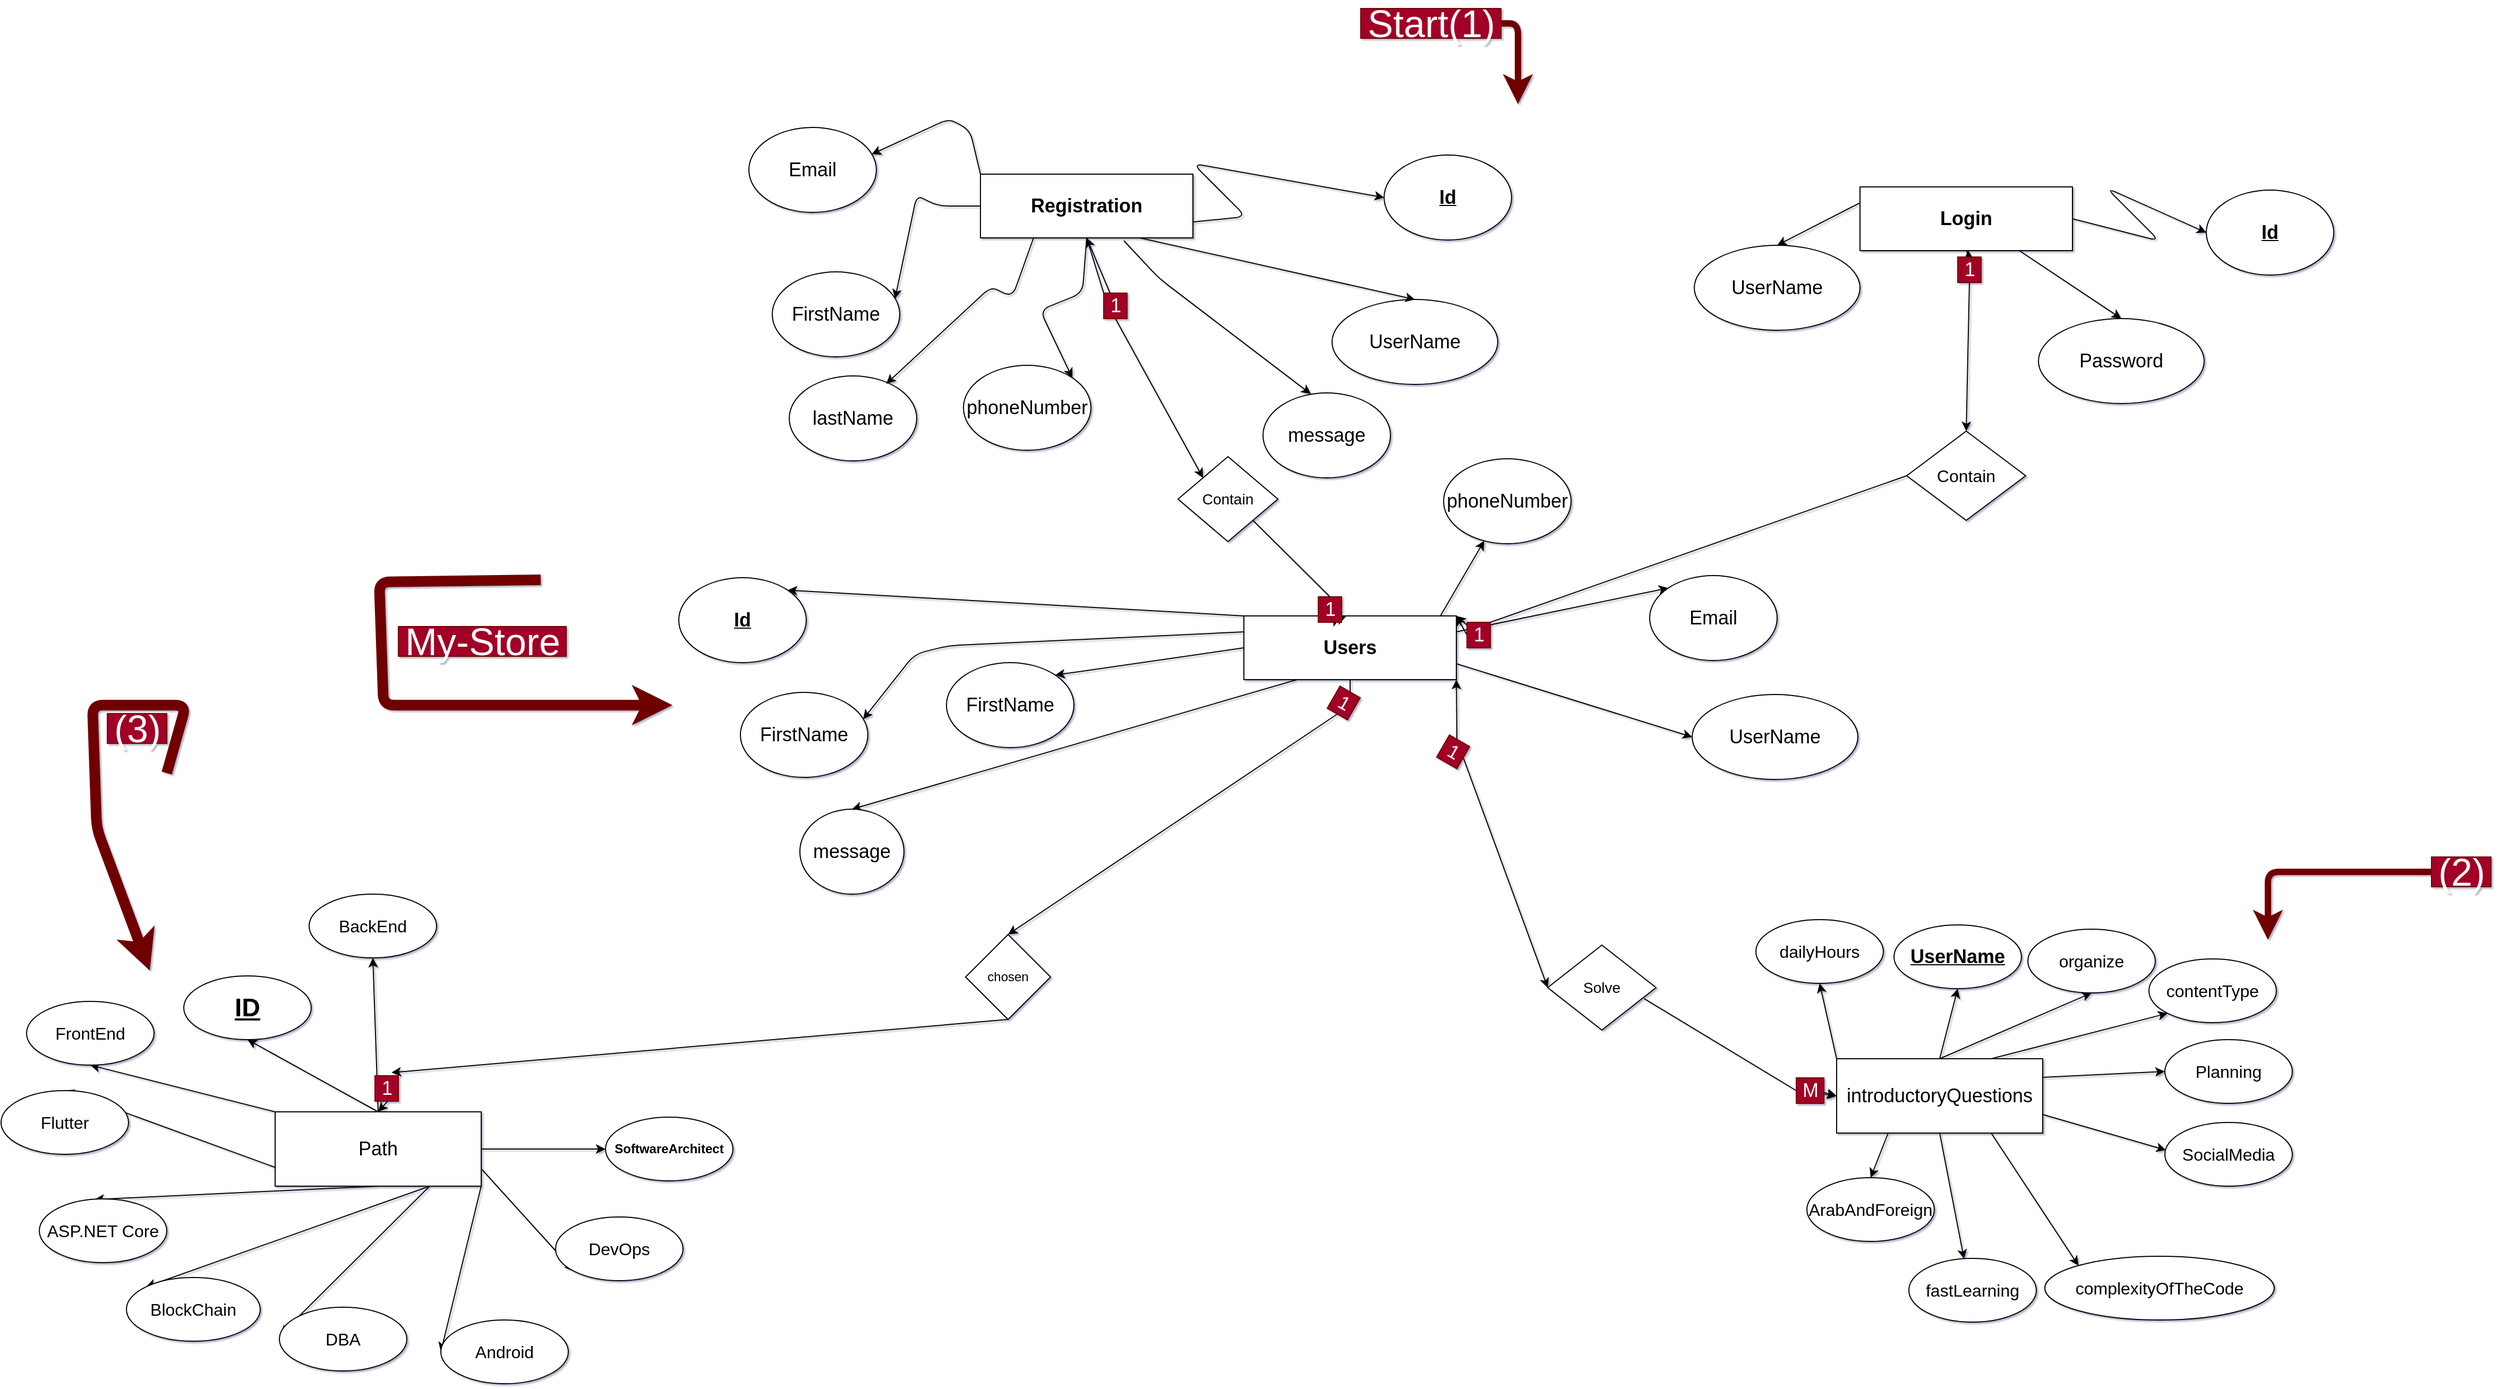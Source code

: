 <mxfile>
    <diagram id="y1dGy0X4rMR0xC7phDoN" name="Start">
        <mxGraphModel dx="4810" dy="3396" grid="1" gridSize="2" guides="1" tooltips="1" connect="1" arrows="1" fold="1" page="1" pageScale="1" pageWidth="850" pageHeight="1100" background="none" math="0" shadow="1">
            <root>
                <mxCell id="0"/>
                <mxCell id="1" parent="0"/>
                <mxCell id="25" value="" style="edgeStyle=none;html=1;fontColor=#CCFFE6;entryX=0;entryY=0;entryDx=0;entryDy=0;exitX=0.5;exitY=1;exitDx=0;exitDy=0;startArrow=none;" parent="1" source="45" target="24" edge="1">
                    <mxGeometry relative="1" as="geometry">
                        <mxPoint x="288.767" y="-564.099" as="targetPoint"/>
                    </mxGeometry>
                </mxCell>
                <mxCell id="2" value="&lt;font style=&quot;font-size: 18px&quot; color=&quot;#000000&quot;&gt;&lt;b&gt;Registration&lt;/b&gt;&lt;/font&gt;" style="whiteSpace=wrap;html=1;" parent="1" vertex="1">
                    <mxGeometry x="174" y="-846" width="200" height="60" as="geometry"/>
                </mxCell>
                <mxCell id="3" value="FirstName" style="ellipse;whiteSpace=wrap;html=1;fontSize=18;" parent="1" vertex="1">
                    <mxGeometry x="-22" y="-754" width="120" height="80" as="geometry"/>
                </mxCell>
                <mxCell id="4" value="&lt;u&gt;&lt;b&gt;Id&lt;/b&gt;&lt;/u&gt;" style="ellipse;whiteSpace=wrap;html=1;fontSize=18;" parent="1" vertex="1">
                    <mxGeometry x="554" y="-864" width="120" height="80" as="geometry"/>
                </mxCell>
                <mxCell id="5" value="" style="endArrow=classic;html=1;fontSize=18;exitX=1;exitY=0.75;exitDx=0;exitDy=0;entryX=0;entryY=0.5;entryDx=0;entryDy=0;" parent="1" source="2" target="4" edge="1">
                    <mxGeometry width="50" height="50" relative="1" as="geometry">
                        <mxPoint x="374" y="-806" as="sourcePoint"/>
                        <mxPoint x="424" y="-856" as="targetPoint"/>
                        <Array as="points">
                            <mxPoint x="424" y="-806"/>
                            <mxPoint x="374" y="-856"/>
                        </Array>
                    </mxGeometry>
                </mxCell>
                <mxCell id="6" value="" style="endArrow=classic;html=1;fontSize=18;entryX=0.963;entryY=0.316;entryDx=0;entryDy=0;entryPerimeter=0;exitX=0;exitY=0.5;exitDx=0;exitDy=0;" parent="1" source="2" target="3" edge="1">
                    <mxGeometry width="50" height="50" relative="1" as="geometry">
                        <mxPoint x="174" y="-816" as="sourcePoint"/>
                        <mxPoint x="14" y="-806" as="targetPoint"/>
                        <Array as="points">
                            <mxPoint x="134" y="-816"/>
                            <mxPoint x="114" y="-826"/>
                        </Array>
                    </mxGeometry>
                </mxCell>
                <mxCell id="7" value="lastName" style="ellipse;whiteSpace=wrap;html=1;fontSize=18;" parent="1" vertex="1">
                    <mxGeometry x="-6" y="-656" width="120" height="80" as="geometry"/>
                </mxCell>
                <mxCell id="8" value="" style="endArrow=classic;html=1;fontSize=18;entryX=0.761;entryY=0.093;entryDx=0;entryDy=0;entryPerimeter=0;exitX=0.25;exitY=1;exitDx=0;exitDy=0;" parent="1" source="2" target="7" edge="1">
                    <mxGeometry width="50" height="50" relative="1" as="geometry">
                        <mxPoint x="244" y="-730" as="sourcePoint"/>
                        <mxPoint x="84" y="-720" as="targetPoint"/>
                        <Array as="points">
                            <mxPoint x="204" y="-730"/>
                            <mxPoint x="184" y="-740"/>
                        </Array>
                    </mxGeometry>
                </mxCell>
                <mxCell id="9" value="phoneNumber&lt;span style=&quot;color: rgba(0 , 0 , 0 , 0) ; font-family: monospace ; font-size: 0px&quot;&gt;%3CmxGraphModel%3E%3Croot%3E%3CmxCell%20id%3D%220%22%2F%3E%3CmxCell%20id%3D%221%22%20parent%3D%220%22%2F%3E%3CmxCell%20id%3D%222%22%20value%3D%22FirstName%22%20style%3D%22ellipse%3BwhiteSpace%3Dwrap%3Bhtml%3D1%3BfontSize%3D18%3B%22%20vertex%3D%221%22%20parent%3D%221%22%3E%3CmxGeometry%20x%3D%2290%22%20y%3D%2210%22%20width%3D%22120%22%20height%3D%2280%22%20as%3D%22geometry%22%2F%3E%3C%2FmxCell%3E%3CmxCell%20id%3D%223%22%20value%3D%22%22%20style%3D%22curved%3D1%3BendArrow%3Dclassic%3Bhtml%3D1%3Brounded%3D0%3BfontSize%3D18%3BentryX%3D0.963%3BentryY%3D0.316%3BentryDx%3D0%3BentryDy%3D0%3BentryPerimeter%3D0%3B%22%20edge%3D%221%22%20target%3D%222%22%20parent%3D%221%22%3E%3CmxGeometry%20width%3D%2250%22%20height%3D%2250%22%20relative%3D%221%22%20as%3D%22geometry%22%3E%3CmxPoint%20x%3D%22280%22%20y%3D%2240%22%20as%3D%22sourcePoint%22%2F%3E%3CmxPoint%20x%3D%22120%22%20y%3D%2250%22%20as%3D%22targetPoint%22%2F%3E%3CArray%20as%3D%22points%22%3E%3CmxPoint%20x%3D%22240%22%20y%3D%2240%22%2F%3E%3CmxPoint%20x%3D%22220%22%20y%3D%2230%22%2F%3E%3C%2FArray%3E%3C%2FmxGeometry%3E%3C%2FmxCell%3E%3C%2Froot%3E%3C%2FmxGraphModel%3E&lt;/span&gt;" style="ellipse;whiteSpace=wrap;html=1;fontSize=18;" parent="1" vertex="1">
                    <mxGeometry x="158" y="-666" width="120" height="80" as="geometry"/>
                </mxCell>
                <mxCell id="10" value="" style="endArrow=classic;html=1;fontSize=18;exitX=0.5;exitY=1;exitDx=0;exitDy=0;entryX=1;entryY=0;entryDx=0;entryDy=0;" parent="1" source="2" target="9" edge="1">
                    <mxGeometry width="50" height="50" relative="1" as="geometry">
                        <mxPoint x="360" y="-688" as="sourcePoint"/>
                        <mxPoint x="234" y="-710" as="targetPoint"/>
                        <Array as="points">
                            <mxPoint x="270" y="-734"/>
                            <mxPoint x="230" y="-718"/>
                        </Array>
                    </mxGeometry>
                </mxCell>
                <mxCell id="12" value="message" style="ellipse;whiteSpace=wrap;html=1;fontSize=18;" parent="1" vertex="1">
                    <mxGeometry x="440" y="-640" width="120" height="80" as="geometry"/>
                </mxCell>
                <mxCell id="13" value="" style="endArrow=classic;html=1;fontSize=18;entryX=0.375;entryY=0.013;entryDx=0;entryDy=0;entryPerimeter=0;exitX=0.675;exitY=1.044;exitDx=0;exitDy=0;exitPerimeter=0;" parent="1" source="2" target="12" edge="1">
                    <mxGeometry width="50" height="50" relative="1" as="geometry">
                        <mxPoint x="330" y="-790" as="sourcePoint"/>
                        <mxPoint x="370" y="-654" as="targetPoint"/>
                        <Array as="points">
                            <mxPoint x="342" y="-748"/>
                        </Array>
                    </mxGeometry>
                </mxCell>
                <mxCell id="37" value="" style="edgeStyle=none;html=1;fontColor=#CCFFE6;exitX=0.5;exitY=1;exitDx=0;exitDy=0;entryX=0.5;entryY=0;entryDx=0;entryDy=0;startArrow=none;" parent="1" source="41" target="36" edge="1">
                    <mxGeometry relative="1" as="geometry">
                        <mxPoint x="1084" y="-754" as="sourcePoint"/>
                    </mxGeometry>
                </mxCell>
                <mxCell id="14" value="&lt;font style=&quot;font-size: 18px&quot; color=&quot;#000000&quot;&gt;&lt;b&gt;Login&lt;/b&gt;&lt;/font&gt;" style="whiteSpace=wrap;html=1;" parent="1" vertex="1">
                    <mxGeometry x="1002" y="-834" width="200" height="60" as="geometry"/>
                </mxCell>
                <mxCell id="15" value="&lt;u&gt;&lt;b&gt;Id&lt;/b&gt;&lt;/u&gt;" style="ellipse;whiteSpace=wrap;html=1;fontSize=18;" parent="1" vertex="1">
                    <mxGeometry x="1328" y="-831" width="120" height="80" as="geometry"/>
                </mxCell>
                <mxCell id="16" value="" style="endArrow=classic;html=1;fontSize=18;exitX=1;exitY=0.5;exitDx=0;exitDy=0;entryX=0;entryY=0.5;entryDx=0;entryDy=0;" parent="1" source="14" target="15" edge="1">
                    <mxGeometry width="50" height="50" relative="1" as="geometry">
                        <mxPoint x="1234" y="-783.0" as="sourcePoint"/>
                        <mxPoint x="1284" y="-833" as="targetPoint"/>
                        <Array as="points">
                            <mxPoint x="1284" y="-783"/>
                            <mxPoint x="1234" y="-833"/>
                        </Array>
                    </mxGeometry>
                </mxCell>
                <mxCell id="17" value="UserName" style="ellipse;whiteSpace=wrap;html=1;fontSize=18;" parent="1" vertex="1">
                    <mxGeometry x="846" y="-779" width="156" height="80" as="geometry"/>
                </mxCell>
                <mxCell id="18" value="" style="endArrow=classic;html=1;fontSize=18;entryX=0.5;entryY=0;entryDx=0;entryDy=0;exitX=0;exitY=0.25;exitDx=0;exitDy=0;" parent="1" source="14" target="17" edge="1">
                    <mxGeometry width="50" height="50" relative="1" as="geometry">
                        <mxPoint x="1190" y="-767.0" as="sourcePoint"/>
                        <mxPoint x="1190" y="-633" as="targetPoint"/>
                        <Array as="points"/>
                    </mxGeometry>
                </mxCell>
                <mxCell id="24" value="&lt;font style=&quot;font-size: 14px&quot;&gt;Contain&lt;/font&gt;" style="rhombus;whiteSpace=wrap;html=1;" parent="1" vertex="1">
                    <mxGeometry x="360" y="-580" width="94" height="80" as="geometry"/>
                </mxCell>
                <mxCell id="59" value="" style="edgeStyle=none;html=1;fontSize=14;fontColor=#CCFFE6;exitX=1;exitY=0.5;exitDx=0;exitDy=0;entryX=0;entryY=0.5;entryDx=0;entryDy=0;startArrow=none;" parent="1" source="52" target="48" edge="1">
                    <mxGeometry relative="1" as="geometry"/>
                </mxCell>
                <mxCell id="87" value="" style="edgeStyle=none;html=1;entryX=0.5;entryY=0;entryDx=0;entryDy=0;exitX=0.5;exitY=1;exitDx=0;exitDy=0;startArrow=none;" parent="1" source="823" target="86" edge="1">
                    <mxGeometry relative="1" as="geometry">
                        <mxPoint x="516" y="-302" as="sourcePoint"/>
                    </mxGeometry>
                </mxCell>
                <mxCell id="143" style="edgeStyle=none;html=1;exitX=0;exitY=0;exitDx=0;exitDy=0;entryX=1;entryY=0;entryDx=0;entryDy=0;" parent="1" source="31" target="137" edge="1">
                    <mxGeometry relative="1" as="geometry"/>
                </mxCell>
                <mxCell id="147" style="edgeStyle=none;html=1;exitX=0;exitY=0.5;exitDx=0;exitDy=0;entryX=1;entryY=0;entryDx=0;entryDy=0;" parent="1" source="31" target="146" edge="1">
                    <mxGeometry relative="1" as="geometry">
                        <mxPoint x="416" y="-216" as="sourcePoint"/>
                    </mxGeometry>
                </mxCell>
                <mxCell id="149" style="edgeStyle=none;html=1;exitX=1;exitY=0.25;exitDx=0;exitDy=0;entryX=0;entryY=0;entryDx=0;entryDy=0;" parent="1" source="31" target="148" edge="1">
                    <mxGeometry relative="1" as="geometry"/>
                </mxCell>
                <mxCell id="151" style="edgeStyle=none;html=1;exitX=0.75;exitY=1;exitDx=0;exitDy=0;" parent="1" source="31" target="150" edge="1">
                    <mxGeometry relative="1" as="geometry">
                        <mxPoint x="566" y="-201" as="sourcePoint"/>
                    </mxGeometry>
                </mxCell>
                <mxCell id="742" style="edgeStyle=none;html=1;exitX=0.25;exitY=1;exitDx=0;exitDy=0;entryX=0.5;entryY=0;entryDx=0;entryDy=0;" parent="1" source="31" target="152" edge="1">
                    <mxGeometry relative="1" as="geometry">
                        <mxPoint x="466" y="-201" as="sourcePoint"/>
                    </mxGeometry>
                </mxCell>
                <mxCell id="744" style="edgeStyle=none;html=1;exitX=1;exitY=0.75;exitDx=0;exitDy=0;entryX=0;entryY=0.5;entryDx=0;entryDy=0;" parent="1" source="31" target="743" edge="1">
                    <mxGeometry relative="1" as="geometry">
                        <mxPoint x="616" y="-231" as="sourcePoint"/>
                    </mxGeometry>
                </mxCell>
                <mxCell id="31" value="&lt;font style=&quot;font-size: 18px&quot; color=&quot;#000000&quot;&gt;&lt;b&gt;Users&lt;/b&gt;&lt;/font&gt;" style="whiteSpace=wrap;html=1;" parent="1" vertex="1">
                    <mxGeometry x="422" y="-430" width="200" height="60" as="geometry"/>
                </mxCell>
                <mxCell id="39" value="" style="edgeStyle=none;html=1;fontColor=#CCFFE6;entryX=1;entryY=0;entryDx=0;entryDy=0;exitX=0;exitY=0.5;exitDx=0;exitDy=0;startArrow=none;" parent="1" source="42" target="31" edge="1">
                    <mxGeometry relative="1" as="geometry">
                        <mxPoint x="1090" y="-516" as="targetPoint"/>
                    </mxGeometry>
                </mxCell>
                <mxCell id="36" value="&lt;font size=&quot;3&quot;&gt;Contain&lt;/font&gt;" style="rhombus;whiteSpace=wrap;html=1;" parent="1" vertex="1">
                    <mxGeometry x="1046" y="-604" width="112" height="84" as="geometry"/>
                </mxCell>
                <mxCell id="99" value="" style="edgeStyle=none;html=1;" parent="1" source="41" target="14" edge="1">
                    <mxGeometry relative="1" as="geometry"/>
                </mxCell>
                <mxCell id="100" value="" style="edgeStyle=none;html=1;" parent="1" source="41" target="14" edge="1">
                    <mxGeometry relative="1" as="geometry"/>
                </mxCell>
                <mxCell id="101" value="" style="edgeStyle=none;html=1;" parent="1" source="41" target="14" edge="1">
                    <mxGeometry relative="1" as="geometry"/>
                </mxCell>
                <mxCell id="95" value="" style="edgeStyle=none;html=1;entryX=1;entryY=0;entryDx=0;entryDy=0;" parent="1" source="42" target="31" edge="1">
                    <mxGeometry relative="1" as="geometry"/>
                </mxCell>
                <mxCell id="102" value="" style="edgeStyle=none;html=1;entryX=0.5;entryY=1;entryDx=0;entryDy=0;" parent="1" source="45" target="2" edge="1">
                    <mxGeometry relative="1" as="geometry">
                        <mxPoint x="296" y="-766" as="targetPoint"/>
                    </mxGeometry>
                </mxCell>
                <mxCell id="92" value="" style="edgeStyle=none;html=1;" parent="1" source="46" target="31" edge="1">
                    <mxGeometry relative="1" as="geometry"/>
                </mxCell>
                <mxCell id="94" value="" style="edgeStyle=none;html=1;entryX=0.48;entryY=0.011;entryDx=0;entryDy=0;entryPerimeter=0;exitX=0.632;exitY=0.985;exitDx=0;exitDy=0;exitPerimeter=0;" parent="1" source="46" target="31" edge="1">
                    <mxGeometry relative="1" as="geometry"/>
                </mxCell>
                <mxCell id="51" value="" style="edgeStyle=none;html=1;fontSize=18;fontColor=#CCFFE6;exitX=0.889;exitY=0.629;exitDx=0;exitDy=0;exitPerimeter=0;entryX=0;entryY=0.5;entryDx=0;entryDy=0;startArrow=none;" parent="1" source="53" target="50" edge="1">
                    <mxGeometry relative="1" as="geometry">
                        <mxPoint x="790" y="-31" as="sourcePoint"/>
                    </mxGeometry>
                </mxCell>
                <mxCell id="48" value="&lt;font style=&quot;font-size: 14px&quot;&gt;Solve&lt;/font&gt;" style="rhombus;whiteSpace=wrap;html=1;" parent="1" vertex="1">
                    <mxGeometry x="708" y="-120" width="102" height="80" as="geometry"/>
                </mxCell>
                <mxCell id="69" value="" style="edgeStyle=none;html=1;fontSize=14;fontColor=#CCFFE6;exitX=0.25;exitY=1;exitDx=0;exitDy=0;entryX=0.5;entryY=0;entryDx=0;entryDy=0;" parent="1" source="50" target="68" edge="1">
                    <mxGeometry relative="1" as="geometry"/>
                </mxCell>
                <mxCell id="70" style="edgeStyle=none;html=1;fontSize=14;fontColor=#CCFFE6;exitX=0.5;exitY=1;exitDx=0;exitDy=0;entryX=0.433;entryY=0.009;entryDx=0;entryDy=0;entryPerimeter=0;" parent="1" source="50" target="72" edge="1">
                    <mxGeometry relative="1" as="geometry">
                        <mxPoint x="1230" y="139" as="targetPoint"/>
                    </mxGeometry>
                </mxCell>
                <mxCell id="71" value="" style="edgeStyle=none;html=1;fontSize=14;fontColor=#CCFFE6;exitX=0.75;exitY=0;exitDx=0;exitDy=0;entryX=0;entryY=1;entryDx=0;entryDy=0;" parent="1" source="50" target="66" edge="1">
                    <mxGeometry relative="1" as="geometry"/>
                </mxCell>
                <mxCell id="76" value="" style="edgeStyle=none;html=1;fontSize=14;fontColor=#CCFFE6;entryX=0.5;entryY=1;entryDx=0;entryDy=0;exitX=0;exitY=0;exitDx=0;exitDy=0;" parent="1" source="50" target="75" edge="1">
                    <mxGeometry relative="1" as="geometry"/>
                </mxCell>
                <mxCell id="50" value="&lt;font style=&quot;font-size: 18px&quot; color=&quot;#000000&quot;&gt;introductoryQuestions&lt;/font&gt;" style="whiteSpace=wrap;html=1;align=center;" parent="1" vertex="1">
                    <mxGeometry x="980" y="-13" width="194" height="70" as="geometry"/>
                </mxCell>
                <mxCell id="98" value="" style="edgeStyle=none;html=1;entryX=0;entryY=0.5;entryDx=0;entryDy=0;exitX=0.969;exitY=0.564;exitDx=0;exitDy=0;exitPerimeter=0;" parent="1" source="53" target="50" edge="1">
                    <mxGeometry relative="1" as="geometry"/>
                </mxCell>
                <mxCell id="61" value="UserName" style="ellipse;whiteSpace=wrap;html=1;fontSize=18;" parent="1" vertex="1">
                    <mxGeometry x="505" y="-728" width="156" height="80" as="geometry"/>
                </mxCell>
                <mxCell id="62" value="" style="endArrow=classic;html=1;fontSize=18;entryX=0.5;entryY=0;entryDx=0;entryDy=0;exitX=0.75;exitY=1;exitDx=0;exitDy=0;" parent="1" source="2" target="61" edge="1">
                    <mxGeometry width="50" height="50" relative="1" as="geometry">
                        <mxPoint x="590" y="-712" as="sourcePoint"/>
                        <mxPoint x="780" y="-511" as="targetPoint"/>
                        <Array as="points"/>
                    </mxGeometry>
                </mxCell>
                <mxCell id="64" value="Password" style="ellipse;whiteSpace=wrap;html=1;fontSize=18;" parent="1" vertex="1">
                    <mxGeometry x="1170" y="-710" width="156" height="80" as="geometry"/>
                </mxCell>
                <mxCell id="65" value="" style="endArrow=classic;html=1;fontSize=18;entryX=0.5;entryY=0;entryDx=0;entryDy=0;exitX=0.75;exitY=1;exitDx=0;exitDy=0;" parent="1" source="14" target="64" edge="1">
                    <mxGeometry width="50" height="50" relative="1" as="geometry">
                        <mxPoint x="1324" y="-765" as="sourcePoint"/>
                        <mxPoint x="1514" y="-564" as="targetPoint"/>
                        <Array as="points"/>
                    </mxGeometry>
                </mxCell>
                <mxCell id="66" value="&lt;font size=&quot;3&quot;&gt;contentType&lt;/font&gt;" style="ellipse;whiteSpace=wrap;html=1;" parent="1" vertex="1">
                    <mxGeometry x="1274" y="-107" width="120" height="60" as="geometry"/>
                </mxCell>
                <mxCell id="68" value="&lt;font size=&quot;3&quot;&gt;ArabAndForeign&lt;/font&gt;" style="ellipse;whiteSpace=wrap;html=1;" parent="1" vertex="1">
                    <mxGeometry x="952" y="99" width="120" height="60" as="geometry"/>
                </mxCell>
                <mxCell id="72" value="&lt;font size=&quot;3&quot;&gt;fastLearning&lt;/font&gt;" style="ellipse;whiteSpace=wrap;html=1;" parent="1" vertex="1">
                    <mxGeometry x="1048" y="175" width="120" height="60" as="geometry"/>
                </mxCell>
                <mxCell id="75" value="&lt;font size=&quot;3&quot;&gt;dailyHours&lt;/font&gt;" style="ellipse;whiteSpace=wrap;html=1;" parent="1" vertex="1">
                    <mxGeometry x="904" y="-144" width="120" height="60" as="geometry"/>
                </mxCell>
                <mxCell id="77" style="edgeStyle=none;html=1;fontSize=14;fontColor=#CCFFE6;exitX=0.75;exitY=1;exitDx=0;exitDy=0;entryX=0;entryY=0;entryDx=0;entryDy=0;" parent="1" source="50" target="78" edge="1">
                    <mxGeometry relative="1" as="geometry">
                        <mxPoint x="1358" y="137" as="targetPoint"/>
                        <mxPoint x="1210.96" y="55" as="sourcePoint"/>
                    </mxGeometry>
                </mxCell>
                <mxCell id="78" value="&lt;font size=&quot;3&quot;&gt;complexityOfTheCode&lt;/font&gt;" style="ellipse;whiteSpace=wrap;html=1;" parent="1" vertex="1">
                    <mxGeometry x="1176" y="173" width="216" height="60" as="geometry"/>
                </mxCell>
                <mxCell id="79" value="" style="edgeStyle=none;html=1;fontSize=14;fontColor=#CCFFE6;exitX=0.5;exitY=0;exitDx=0;exitDy=0;entryX=0.5;entryY=1;entryDx=0;entryDy=0;" parent="1" source="50" target="80" edge="1">
                    <mxGeometry relative="1" as="geometry">
                        <mxPoint x="1098" y="-17" as="sourcePoint"/>
                    </mxGeometry>
                </mxCell>
                <mxCell id="80" value="&lt;font size=&quot;3&quot;&gt;organize&lt;/font&gt;" style="ellipse;whiteSpace=wrap;html=1;" parent="1" vertex="1">
                    <mxGeometry x="1160" y="-135" width="120" height="60" as="geometry"/>
                </mxCell>
                <mxCell id="81" value="" style="edgeStyle=none;html=1;fontSize=14;fontColor=#CCFFE6;exitX=1;exitY=0.25;exitDx=0;exitDy=0;entryX=0;entryY=0.5;entryDx=0;entryDy=0;" parent="1" source="50" target="82" edge="1">
                    <mxGeometry relative="1" as="geometry">
                        <mxPoint x="1172" y="75" as="sourcePoint"/>
                    </mxGeometry>
                </mxCell>
                <mxCell id="82" value="&lt;font size=&quot;3&quot;&gt;Planning&lt;/font&gt;" style="ellipse;whiteSpace=wrap;html=1;" parent="1" vertex="1">
                    <mxGeometry x="1289" y="-31" width="120" height="60" as="geometry"/>
                </mxCell>
                <mxCell id="84" value="" style="edgeStyle=none;html=1;fontSize=14;fontColor=#CCFFE6;exitX=1;exitY=0.75;exitDx=0;exitDy=0;entryX=0.008;entryY=0.433;entryDx=0;entryDy=0;entryPerimeter=0;" parent="1" source="50" target="85" edge="1">
                    <mxGeometry relative="1" as="geometry">
                        <mxPoint x="1174" y="82.5" as="sourcePoint"/>
                    </mxGeometry>
                </mxCell>
                <mxCell id="85" value="&lt;font size=&quot;3&quot;&gt;SocialMedia&lt;/font&gt;" style="ellipse;whiteSpace=wrap;html=1;" parent="1" vertex="1">
                    <mxGeometry x="1289" y="47" width="120" height="60" as="geometry"/>
                </mxCell>
                <mxCell id="821" style="edgeStyle=none;html=1;exitX=0.5;exitY=1;exitDx=0;exitDy=0;entryX=0.706;entryY=-0.125;entryDx=0;entryDy=0;entryPerimeter=0;" parent="1" source="86" target="815" edge="1">
                    <mxGeometry relative="1" as="geometry"/>
                </mxCell>
                <mxCell id="86" value="chosen" style="rhombus;whiteSpace=wrap;html=1;" parent="1" vertex="1">
                    <mxGeometry x="160" y="-130" width="80" height="80" as="geometry"/>
                </mxCell>
                <mxCell id="90" value="" style="edgeStyle=segmentEdgeStyle;endArrow=classic;html=1;strokeWidth=6;endSize=9;fillColor=#a20025;strokeColor=#6F0000;startArrow=none;" parent="1" source="91" edge="1">
                    <mxGeometry width="50" height="50" relative="1" as="geometry">
                        <mxPoint x="536" y="-982" as="sourcePoint"/>
                        <mxPoint x="680" y="-912" as="targetPoint"/>
                    </mxGeometry>
                </mxCell>
                <mxCell id="41" value="&lt;font style=&quot;font-size: 18px&quot;&gt;1&lt;/font&gt;" style="text;html=1;align=center;verticalAlign=middle;resizable=0;points=[];autosize=1;strokeColor=#6F0000;fillColor=#a20025;fontSize=14;fontColor=#ffffff;" parent="1" vertex="1">
                    <mxGeometry x="1094" y="-768" width="22" height="24" as="geometry"/>
                </mxCell>
                <mxCell id="110" value="" style="edgeStyle=none;html=1;fontColor=#CCFFE6;exitX=0.5;exitY=1;exitDx=0;exitDy=0;entryX=0.5;entryY=0;entryDx=0;entryDy=0;endArrow=none;" parent="1" source="14" target="41" edge="1">
                    <mxGeometry relative="1" as="geometry">
                        <mxPoint x="1094" y="-786" as="sourcePoint"/>
                        <mxPoint x="1204.0" y="-458" as="targetPoint"/>
                    </mxGeometry>
                </mxCell>
                <mxCell id="45" value="&lt;font style=&quot;font-size: 18px&quot;&gt;1&lt;/font&gt;" style="text;html=1;align=center;verticalAlign=middle;resizable=0;points=[];autosize=1;strokeColor=#6F0000;fillColor=#a20025;fontSize=14;fontColor=#ffffff;" parent="1" vertex="1">
                    <mxGeometry x="290" y="-734" width="22" height="24" as="geometry"/>
                </mxCell>
                <mxCell id="111" value="" style="edgeStyle=none;html=1;fontColor=#CCFFE6;entryX=0;entryY=0;entryDx=0;entryDy=0;exitX=0.5;exitY=1;exitDx=0;exitDy=0;endArrow=none;" parent="1" source="2" target="45" edge="1">
                    <mxGeometry relative="1" as="geometry">
                        <mxPoint x="274" y="-786" as="sourcePoint"/>
                        <mxPoint x="383.5" y="-560" as="targetPoint"/>
                    </mxGeometry>
                </mxCell>
                <mxCell id="46" value="&lt;font style=&quot;font-size: 18px&quot;&gt;1&lt;/font&gt;" style="text;html=1;align=center;verticalAlign=middle;resizable=0;points=[];autosize=1;strokeColor=#6F0000;fillColor=#a20025;fontSize=14;fontColor=#ffffff;" parent="1" vertex="1">
                    <mxGeometry x="492" y="-448" width="22" height="24" as="geometry"/>
                </mxCell>
                <mxCell id="114" value="" style="edgeStyle=none;html=1;fontColor=#CCFFE6;entryX=0.5;entryY=0;entryDx=0;entryDy=0;exitX=1;exitY=1;exitDx=0;exitDy=0;endArrow=none;" parent="1" source="24" target="46" edge="1">
                    <mxGeometry relative="1" as="geometry">
                        <mxPoint x="530" y="-348" as="targetPoint"/>
                        <mxPoint x="430.5" y="-520" as="sourcePoint"/>
                    </mxGeometry>
                </mxCell>
                <mxCell id="42" value="&lt;font style=&quot;font-size: 18px&quot;&gt;1&lt;/font&gt;" style="text;html=1;align=center;verticalAlign=middle;resizable=0;points=[];autosize=1;strokeColor=#6F0000;fillColor=#a20025;fontSize=14;fontColor=#ffffff;" parent="1" vertex="1">
                    <mxGeometry x="632" y="-424" width="22" height="24" as="geometry"/>
                </mxCell>
                <mxCell id="115" value="" style="edgeStyle=none;html=1;fontColor=#CCFFE6;entryX=1;entryY=0;entryDx=0;entryDy=0;exitX=0;exitY=0.5;exitDx=0;exitDy=0;endArrow=none;" parent="1" source="36" target="42" edge="1">
                    <mxGeometry relative="1" as="geometry">
                        <mxPoint x="630" y="-348.0" as="targetPoint"/>
                        <mxPoint x="1148" y="-416" as="sourcePoint"/>
                    </mxGeometry>
                </mxCell>
                <mxCell id="767" value="" style="edgeStyle=none;html=1;entryX=1;entryY=1;entryDx=0;entryDy=0;exitX=0.383;exitY=0.02;exitDx=0;exitDy=0;exitPerimeter=0;" parent="1" source="52" target="31" edge="1">
                    <mxGeometry relative="1" as="geometry"/>
                </mxCell>
                <mxCell id="52" value="&lt;font style=&quot;font-size: 18px&quot;&gt;1&lt;/font&gt;" style="text;html=1;align=center;verticalAlign=middle;resizable=0;points=[];autosize=1;strokeColor=#6F0000;fillColor=#a20025;fontSize=14;fontColor=#ffffff;rotation=30;" parent="1" vertex="1">
                    <mxGeometry x="608" y="-314" width="22" height="24" as="geometry"/>
                </mxCell>
                <mxCell id="53" value="&lt;span style=&quot;font-size: 18px&quot;&gt;M&lt;/span&gt;" style="text;html=1;align=center;verticalAlign=middle;resizable=0;points=[];autosize=1;strokeColor=#6F0000;fillColor=#a20025;fontSize=14;fontColor=#ffffff;rotation=0;" parent="1" vertex="1">
                    <mxGeometry x="942" y="5" width="26" height="24" as="geometry"/>
                </mxCell>
                <mxCell id="117" value="" style="edgeStyle=none;html=1;fontSize=18;fontColor=#CCFFE6;exitX=0.889;exitY=0.629;exitDx=0;exitDy=0;exitPerimeter=0;entryX=0;entryY=0.5;entryDx=0;entryDy=0;endArrow=none;" parent="1" source="48" target="53" edge="1">
                    <mxGeometry relative="1" as="geometry">
                        <mxPoint x="788.678" y="-16.68" as="sourcePoint"/>
                        <mxPoint x="980" y="22" as="targetPoint"/>
                    </mxGeometry>
                </mxCell>
                <mxCell id="124" value="" style="edgeStyle=segmentEdgeStyle;endArrow=classic;html=1;strokeWidth=6;endSize=9;fillColor=#a20025;strokeColor=#6F0000;startArrow=none;" parent="1" source="121" edge="1">
                    <mxGeometry width="50" height="50" relative="1" as="geometry">
                        <mxPoint x="1596" y="-187" as="sourcePoint"/>
                        <mxPoint x="1386" y="-125" as="targetPoint"/>
                    </mxGeometry>
                </mxCell>
                <mxCell id="91" value="&lt;font style=&quot;font-size: 36px&quot;&gt;Start(1)&lt;/font&gt;" style="text;html=1;align=center;verticalAlign=middle;resizable=0;points=[];autosize=1;fillColor=#a20025;fontColor=#ffffff;strokeColor=#6F0000;" parent="1" vertex="1">
                    <mxGeometry x="532" y="-1002" width="132" height="28" as="geometry"/>
                </mxCell>
                <mxCell id="125" value="" style="edgeStyle=segmentEdgeStyle;endArrow=none;html=1;strokeWidth=6;endSize=9;fillColor=#a20025;strokeColor=#6F0000;" parent="1" target="91" edge="1">
                    <mxGeometry width="50" height="50" relative="1" as="geometry">
                        <mxPoint x="536" y="-982" as="sourcePoint"/>
                        <mxPoint x="680" y="-912" as="targetPoint"/>
                    </mxGeometry>
                </mxCell>
                <mxCell id="121" value="&lt;font style=&quot;font-size: 36px&quot;&gt;(2)&lt;/font&gt;" style="text;html=1;align=center;verticalAlign=middle;resizable=0;points=[];autosize=1;fillColor=#a20025;fontColor=#ffffff;strokeColor=#6F0000;" parent="1" vertex="1">
                    <mxGeometry x="1540" y="-203" width="56" height="28" as="geometry"/>
                </mxCell>
                <mxCell id="126" value="" style="edgeStyle=segmentEdgeStyle;endArrow=none;html=1;strokeWidth=6;endSize=9;fillColor=#a20025;strokeColor=#6F0000;" parent="1" target="121" edge="1">
                    <mxGeometry width="50" height="50" relative="1" as="geometry">
                        <mxPoint x="1596" y="-187" as="sourcePoint"/>
                        <mxPoint x="1386" y="-125" as="targetPoint"/>
                    </mxGeometry>
                </mxCell>
                <mxCell id="127" value="Email" style="ellipse;whiteSpace=wrap;html=1;fontSize=18;" parent="1" vertex="1">
                    <mxGeometry x="-44" y="-890" width="120" height="80" as="geometry"/>
                </mxCell>
                <mxCell id="128" value="" style="endArrow=classic;html=1;fontSize=18;entryX=0.963;entryY=0.316;entryDx=0;entryDy=0;entryPerimeter=0;exitX=0;exitY=0;exitDx=0;exitDy=0;" parent="1" source="2" target="127" edge="1">
                    <mxGeometry width="50" height="50" relative="1" as="geometry">
                        <mxPoint x="204.0" y="-888" as="sourcePoint"/>
                        <mxPoint x="44" y="-878" as="targetPoint"/>
                        <Array as="points">
                            <mxPoint x="164" y="-888"/>
                            <mxPoint x="144" y="-898"/>
                        </Array>
                    </mxGeometry>
                </mxCell>
                <mxCell id="135" value="" style="edgeStyle=none;html=1;fontSize=14;fontColor=#CCFFE6;entryX=0.5;entryY=1;entryDx=0;entryDy=0;exitX=0.5;exitY=0;exitDx=0;exitDy=0;" parent="1" source="50" target="136" edge="1">
                    <mxGeometry relative="1" as="geometry">
                        <mxPoint x="842" y="-29" as="sourcePoint"/>
                    </mxGeometry>
                </mxCell>
                <mxCell id="136" value="&lt;span style=&quot;font-size: 18px&quot;&gt;&lt;b&gt;&lt;u&gt;UserName&lt;/u&gt;&lt;/b&gt;&lt;/span&gt;" style="ellipse;whiteSpace=wrap;html=1;" parent="1" vertex="1">
                    <mxGeometry x="1034" y="-139" width="120" height="60" as="geometry"/>
                </mxCell>
                <mxCell id="137" value="&lt;u&gt;&lt;b&gt;Id&lt;/b&gt;&lt;/u&gt;" style="ellipse;whiteSpace=wrap;html=1;fontSize=18;" parent="1" vertex="1">
                    <mxGeometry x="-110" y="-466" width="120" height="80" as="geometry"/>
                </mxCell>
                <mxCell id="140" value="FirstName" style="ellipse;whiteSpace=wrap;html=1;fontSize=18;" parent="1" vertex="1">
                    <mxGeometry x="-52" y="-358" width="120" height="80" as="geometry"/>
                </mxCell>
                <mxCell id="141" value="" style="endArrow=classic;html=1;fontSize=18;entryX=0.963;entryY=0.316;entryDx=0;entryDy=0;entryPerimeter=0;exitX=0;exitY=0.25;exitDx=0;exitDy=0;" parent="1" source="31" target="140" edge="1">
                    <mxGeometry width="50" height="50" relative="1" as="geometry">
                        <mxPoint x="142" y="-448" as="sourcePoint"/>
                        <mxPoint x="-18" y="-438" as="targetPoint"/>
                        <Array as="points">
                            <mxPoint x="144" y="-402"/>
                            <mxPoint x="112" y="-394"/>
                        </Array>
                    </mxGeometry>
                </mxCell>
                <mxCell id="146" value="FirstName" style="ellipse;whiteSpace=wrap;html=1;fontSize=18;" parent="1" vertex="1">
                    <mxGeometry x="142" y="-386" width="120" height="80" as="geometry"/>
                </mxCell>
                <mxCell id="148" value="Email" style="ellipse;whiteSpace=wrap;html=1;fontSize=18;" parent="1" vertex="1">
                    <mxGeometry x="804" y="-468" width="120" height="80" as="geometry"/>
                </mxCell>
                <mxCell id="150" value="phoneNumber&lt;span style=&quot;color: rgba(0 , 0 , 0 , 0) ; font-family: monospace ; font-size: 0px&quot;&gt;%3CmxGraphModel%3E%3Croot%3E%3CmxCell%20id%3D%220%22%2F%3E%3CmxCell%20id%3D%221%22%20parent%3D%220%22%2F%3E%3CmxCell%20id%3D%222%22%20value%3D%22FirstName%22%20style%3D%22ellipse%3BwhiteSpace%3Dwrap%3Bhtml%3D1%3BfontSize%3D18%3B%22%20vertex%3D%221%22%20parent%3D%221%22%3E%3CmxGeometry%20x%3D%2290%22%20y%3D%2210%22%20width%3D%22120%22%20height%3D%2280%22%20as%3D%22geometry%22%2F%3E%3C%2FmxCell%3E%3CmxCell%20id%3D%223%22%20value%3D%22%22%20style%3D%22curved%3D1%3BendArrow%3Dclassic%3Bhtml%3D1%3Brounded%3D0%3BfontSize%3D18%3BentryX%3D0.963%3BentryY%3D0.316%3BentryDx%3D0%3BentryDy%3D0%3BentryPerimeter%3D0%3B%22%20edge%3D%221%22%20target%3D%222%22%20parent%3D%221%22%3E%3CmxGeometry%20width%3D%2250%22%20height%3D%2250%22%20relative%3D%221%22%20as%3D%22geometry%22%3E%3CmxPoint%20x%3D%22280%22%20y%3D%2240%22%20as%3D%22sourcePoint%22%2F%3E%3CmxPoint%20x%3D%22120%22%20y%3D%2250%22%20as%3D%22targetPoint%22%2F%3E%3CArray%20as%3D%22points%22%3E%3CmxPoint%20x%3D%22240%22%20y%3D%2240%22%2F%3E%3CmxPoint%20x%3D%22220%22%20y%3D%2230%22%2F%3E%3C%2FArray%3E%3C%2FmxGeometry%3E%3C%2FmxCell%3E%3C%2Froot%3E%3C%2FmxGraphModel%3E&lt;/span&gt;" style="ellipse;whiteSpace=wrap;html=1;fontSize=18;" parent="1" vertex="1">
                    <mxGeometry x="610" y="-578" width="120" height="80" as="geometry"/>
                </mxCell>
                <mxCell id="152" value="message" style="ellipse;whiteSpace=wrap;html=1;fontSize=18;" parent="1" vertex="1">
                    <mxGeometry x="4" y="-248" width="98" height="80" as="geometry"/>
                </mxCell>
                <mxCell id="743" value="UserName" style="ellipse;whiteSpace=wrap;html=1;fontSize=18;" parent="1" vertex="1">
                    <mxGeometry x="844" y="-356" width="156" height="80" as="geometry"/>
                </mxCell>
                <mxCell id="769" value="" style="endArrow=classic;html=1;strokeWidth=10;fillColor=#a20025;strokeColor=#6F0000;" parent="1" edge="1">
                    <mxGeometry width="50" height="50" relative="1" as="geometry">
                        <mxPoint x="-240" y="-464" as="sourcePoint"/>
                        <mxPoint x="-116" y="-346" as="targetPoint"/>
                        <Array as="points">
                            <mxPoint x="-392" y="-462"/>
                            <mxPoint x="-388" y="-346"/>
                        </Array>
                    </mxGeometry>
                </mxCell>
                <mxCell id="770" value="&lt;font style=&quot;font-size: 36px&quot;&gt;My-Store&lt;/font&gt;" style="text;html=1;align=center;verticalAlign=middle;resizable=0;points=[];autosize=1;strokeColor=#6F0000;fillColor=#a20025;fontColor=#ffffff;" parent="1" vertex="1">
                    <mxGeometry x="-374" y="-420" width="158" height="28" as="geometry"/>
                </mxCell>
                <mxCell id="797" value="" style="edgeStyle=none;html=1;fontSize=14;fontColor=#CCFFE6;exitX=0.25;exitY=1;exitDx=0;exitDy=0;entryX=0.5;entryY=0;entryDx=0;entryDy=0;" parent="1" source="801" target="804" edge="1">
                    <mxGeometry relative="1" as="geometry"/>
                </mxCell>
                <mxCell id="798" style="edgeStyle=none;html=1;fontSize=14;fontColor=#CCFFE6;exitX=0.5;exitY=1;exitDx=0;exitDy=0;entryX=0.433;entryY=0.009;entryDx=0;entryDy=0;entryPerimeter=0;" parent="1" source="801" target="805" edge="1">
                    <mxGeometry relative="1" as="geometry">
                        <mxPoint x="-238" y="199" as="targetPoint"/>
                    </mxGeometry>
                </mxCell>
                <mxCell id="799" value="" style="edgeStyle=none;html=1;fontSize=14;fontColor=#CCFFE6;exitX=0.75;exitY=0;exitDx=0;exitDy=0;entryX=0;entryY=1;entryDx=0;entryDy=0;" parent="1" source="801" target="803" edge="1">
                    <mxGeometry relative="1" as="geometry"/>
                </mxCell>
                <mxCell id="800" value="" style="edgeStyle=none;html=1;fontSize=14;fontColor=#CCFFE6;entryX=0.5;entryY=1;entryDx=0;entryDy=0;exitX=0;exitY=0;exitDx=0;exitDy=0;" parent="1" source="801" target="806" edge="1">
                    <mxGeometry relative="1" as="geometry"/>
                </mxCell>
                <mxCell id="866" value="" style="edgeStyle=none;html=1;" edge="1" parent="1" source="801" target="865">
                    <mxGeometry relative="1" as="geometry"/>
                </mxCell>
                <mxCell id="801" value="&lt;font color=&quot;#000000&quot;&gt;&lt;span style=&quot;font-size: 18px&quot;&gt;Path&lt;/span&gt;&lt;/font&gt;" style="whiteSpace=wrap;html=1;align=center;" parent="1" vertex="1">
                    <mxGeometry x="-490" y="37" width="194" height="70" as="geometry"/>
                </mxCell>
                <mxCell id="802" value="" style="edgeStyle=none;html=1;entryX=0.5;entryY=0;entryDx=0;entryDy=0;exitX=0.969;exitY=0.564;exitDx=0;exitDy=0;exitPerimeter=0;" parent="1" source="815" target="801" edge="1">
                    <mxGeometry relative="1" as="geometry"/>
                </mxCell>
                <mxCell id="803" value="&lt;font size=&quot;3&quot;&gt;DevOps&lt;/font&gt;" style="ellipse;whiteSpace=wrap;html=1;" parent="1" vertex="1">
                    <mxGeometry x="-226" y="136" width="120" height="60" as="geometry"/>
                </mxCell>
                <mxCell id="804" value="&lt;font size=&quot;3&quot;&gt;Flutter&lt;/font&gt;" style="ellipse;whiteSpace=wrap;html=1;" parent="1" vertex="1">
                    <mxGeometry x="-748" y="17" width="120" height="60" as="geometry"/>
                </mxCell>
                <mxCell id="805" value="&lt;font size=&quot;3&quot;&gt;ASP.NET Core&lt;/font&gt;" style="ellipse;whiteSpace=wrap;html=1;" parent="1" vertex="1">
                    <mxGeometry x="-712" y="119" width="120" height="60" as="geometry"/>
                </mxCell>
                <mxCell id="806" value="&lt;font size=&quot;3&quot;&gt;FrontEnd&lt;/font&gt;" style="ellipse;whiteSpace=wrap;html=1;" parent="1" vertex="1">
                    <mxGeometry x="-724" y="-67" width="120" height="60" as="geometry"/>
                </mxCell>
                <mxCell id="807" style="edgeStyle=none;html=1;fontSize=14;fontColor=#CCFFE6;exitX=0.75;exitY=1;exitDx=0;exitDy=0;entryX=0;entryY=0;entryDx=0;entryDy=0;" parent="1" source="801" target="808" edge="1">
                    <mxGeometry relative="1" as="geometry">
                        <mxPoint x="-110" y="197" as="targetPoint"/>
                        <mxPoint x="-257.04" y="115" as="sourcePoint"/>
                    </mxGeometry>
                </mxCell>
                <mxCell id="808" value="&lt;font size=&quot;3&quot;&gt;BlockChain&lt;/font&gt;" style="ellipse;whiteSpace=wrap;html=1;" parent="1" vertex="1">
                    <mxGeometry x="-630" y="193" width="126" height="60" as="geometry"/>
                </mxCell>
                <mxCell id="809" value="" style="edgeStyle=none;html=1;fontSize=14;fontColor=#CCFFE6;exitX=0.5;exitY=0;exitDx=0;exitDy=0;entryX=0.5;entryY=1;entryDx=0;entryDy=0;" parent="1" source="801" target="810" edge="1">
                    <mxGeometry relative="1" as="geometry">
                        <mxPoint x="-370" y="43" as="sourcePoint"/>
                    </mxGeometry>
                </mxCell>
                <mxCell id="810" value="&lt;font size=&quot;3&quot;&gt;BackEnd&lt;/font&gt;" style="ellipse;whiteSpace=wrap;html=1;" parent="1" vertex="1">
                    <mxGeometry x="-458" y="-168" width="120" height="60" as="geometry"/>
                </mxCell>
                <mxCell id="811" value="" style="edgeStyle=none;html=1;fontSize=14;fontColor=#CCFFE6;entryX=0;entryY=0.5;entryDx=0;entryDy=0;exitX=1;exitY=1;exitDx=0;exitDy=0;" parent="1" source="801" target="812" edge="1">
                    <mxGeometry relative="1" as="geometry">
                        <mxPoint x="-280" y="139" as="sourcePoint"/>
                    </mxGeometry>
                </mxCell>
                <mxCell id="812" value="&lt;font size=&quot;3&quot;&gt;Android&lt;/font&gt;" style="ellipse;whiteSpace=wrap;html=1;" parent="1" vertex="1">
                    <mxGeometry x="-334" y="233" width="120" height="60" as="geometry"/>
                </mxCell>
                <mxCell id="813" value="" style="edgeStyle=none;html=1;fontSize=14;fontColor=#CCFFE6;exitX=0.75;exitY=1;exitDx=0;exitDy=0;entryX=0.008;entryY=0.433;entryDx=0;entryDy=0;entryPerimeter=0;" parent="1" source="801" target="814" edge="1">
                    <mxGeometry relative="1" as="geometry">
                        <mxPoint x="-294" y="142.5" as="sourcePoint"/>
                    </mxGeometry>
                </mxCell>
                <mxCell id="814" value="&lt;font size=&quot;3&quot;&gt;DBA&lt;/font&gt;" style="ellipse;whiteSpace=wrap;html=1;" parent="1" vertex="1">
                    <mxGeometry x="-486" y="221" width="120" height="60" as="geometry"/>
                </mxCell>
                <mxCell id="815" value="&lt;span style=&quot;font-size: 18px&quot;&gt;1&lt;/span&gt;" style="text;html=1;align=center;verticalAlign=middle;resizable=0;points=[];autosize=1;strokeColor=#6F0000;fillColor=#a20025;fontSize=14;fontColor=#ffffff;rotation=0;" parent="1" vertex="1">
                    <mxGeometry x="-396" y="3" width="22" height="24" as="geometry"/>
                </mxCell>
                <mxCell id="819" value="" style="edgeStyle=none;html=1;fontSize=14;fontColor=#CCFFE6;entryX=0.5;entryY=1;entryDx=0;entryDy=0;exitX=0.5;exitY=0;exitDx=0;exitDy=0;" parent="1" source="801" target="820" edge="1">
                    <mxGeometry relative="1" as="geometry">
                        <mxPoint x="-626" y="31" as="sourcePoint"/>
                    </mxGeometry>
                </mxCell>
                <mxCell id="820" value="&lt;font style=&quot;font-size: 24px&quot;&gt;&lt;u&gt;&lt;b&gt;ID&lt;/b&gt;&lt;/u&gt;&lt;/font&gt;" style="ellipse;whiteSpace=wrap;html=1;" parent="1" vertex="1">
                    <mxGeometry x="-576" y="-91" width="120" height="60" as="geometry"/>
                </mxCell>
                <mxCell id="823" value="&lt;font style=&quot;font-size: 18px&quot;&gt;1&lt;/font&gt;" style="text;html=1;align=center;verticalAlign=middle;resizable=0;points=[];autosize=1;strokeColor=#6F0000;fillColor=#a20025;fontSize=14;fontColor=#ffffff;rotation=30;" parent="1" vertex="1">
                    <mxGeometry x="505" y="-360" width="22" height="24" as="geometry"/>
                </mxCell>
                <mxCell id="824" value="" style="edgeStyle=none;html=1;entryX=0.5;entryY=0;entryDx=0;entryDy=0;exitX=0.5;exitY=1;exitDx=0;exitDy=0;endArrow=none;" parent="1" source="31" target="823" edge="1">
                    <mxGeometry relative="1" as="geometry">
                        <mxPoint x="518" y="-354" as="sourcePoint"/>
                        <mxPoint x="482" y="46" as="targetPoint"/>
                    </mxGeometry>
                </mxCell>
                <mxCell id="865" value="&lt;b&gt;SoftwareArchitect&lt;/b&gt;" style="ellipse;whiteSpace=wrap;html=1;" vertex="1" parent="1">
                    <mxGeometry x="-179" y="42" width="120" height="60" as="geometry"/>
                </mxCell>
                <mxCell id="867" value="" style="endArrow=classic;html=1;strokeWidth=10;fillColor=#a20025;strokeColor=#6F0000;" edge="1" parent="1">
                    <mxGeometry width="50" height="50" relative="1" as="geometry">
                        <mxPoint x="-592" y="-282" as="sourcePoint"/>
                        <mxPoint x="-608" y="-96" as="targetPoint"/>
                        <Array as="points">
                            <mxPoint x="-574" y="-346"/>
                            <mxPoint x="-662" y="-346"/>
                            <mxPoint x="-658" y="-230"/>
                        </Array>
                    </mxGeometry>
                </mxCell>
                <mxCell id="868" value="&lt;font style=&quot;font-size: 36px&quot;&gt;(3)&lt;/font&gt;" style="text;html=1;align=center;verticalAlign=middle;resizable=0;points=[];autosize=1;fillColor=#a20025;fontColor=#ffffff;strokeColor=#6F0000;" vertex="1" parent="1">
                    <mxGeometry x="-648" y="-338" width="56" height="28" as="geometry"/>
                </mxCell>
            </root>
        </mxGraphModel>
    </diagram>
</mxfile>